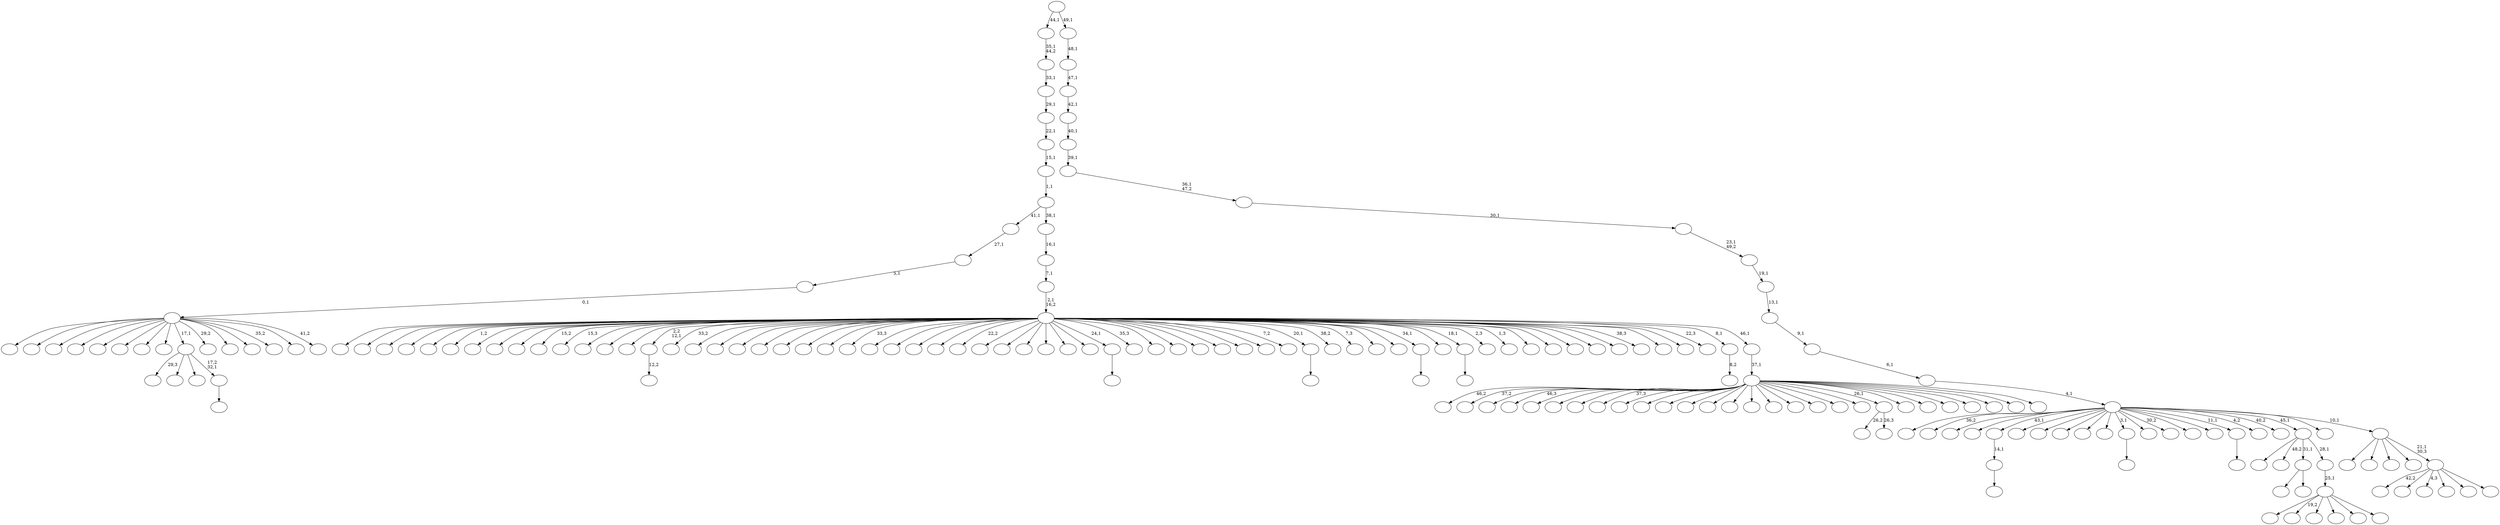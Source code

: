 digraph T {
	200 [label=""]
	199 [label=""]
	198 [label=""]
	197 [label=""]
	196 [label=""]
	195 [label=""]
	194 [label=""]
	193 [label=""]
	192 [label=""]
	191 [label=""]
	190 [label=""]
	189 [label=""]
	188 [label=""]
	187 [label=""]
	186 [label=""]
	185 [label=""]
	184 [label=""]
	183 [label=""]
	182 [label=""]
	181 [label=""]
	180 [label=""]
	179 [label=""]
	178 [label=""]
	177 [label=""]
	176 [label=""]
	175 [label=""]
	174 [label=""]
	173 [label=""]
	172 [label=""]
	171 [label=""]
	170 [label=""]
	169 [label=""]
	168 [label=""]
	167 [label=""]
	166 [label=""]
	165 [label=""]
	164 [label=""]
	163 [label=""]
	162 [label=""]
	161 [label=""]
	160 [label=""]
	159 [label=""]
	158 [label=""]
	157 [label=""]
	156 [label=""]
	155 [label=""]
	154 [label=""]
	153 [label=""]
	152 [label=""]
	151 [label=""]
	150 [label=""]
	149 [label=""]
	148 [label=""]
	147 [label=""]
	146 [label=""]
	145 [label=""]
	144 [label=""]
	143 [label=""]
	142 [label=""]
	141 [label=""]
	140 [label=""]
	139 [label=""]
	138 [label=""]
	137 [label=""]
	136 [label=""]
	135 [label=""]
	134 [label=""]
	133 [label=""]
	132 [label=""]
	131 [label=""]
	130 [label=""]
	129 [label=""]
	128 [label=""]
	127 [label=""]
	126 [label=""]
	125 [label=""]
	124 [label=""]
	123 [label=""]
	122 [label=""]
	121 [label=""]
	120 [label=""]
	119 [label=""]
	118 [label=""]
	117 [label=""]
	116 [label=""]
	115 [label=""]
	114 [label=""]
	113 [label=""]
	112 [label=""]
	111 [label=""]
	110 [label=""]
	109 [label=""]
	108 [label=""]
	107 [label=""]
	106 [label=""]
	105 [label=""]
	104 [label=""]
	103 [label=""]
	102 [label=""]
	101 [label=""]
	100 [label=""]
	99 [label=""]
	98 [label=""]
	97 [label=""]
	96 [label=""]
	95 [label=""]
	94 [label=""]
	93 [label=""]
	92 [label=""]
	91 [label=""]
	90 [label=""]
	89 [label=""]
	88 [label=""]
	87 [label=""]
	86 [label=""]
	85 [label=""]
	84 [label=""]
	83 [label=""]
	82 [label=""]
	81 [label=""]
	80 [label=""]
	79 [label=""]
	78 [label=""]
	77 [label=""]
	76 [label=""]
	75 [label=""]
	74 [label=""]
	73 [label=""]
	72 [label=""]
	71 [label=""]
	70 [label=""]
	69 [label=""]
	68 [label=""]
	67 [label=""]
	66 [label=""]
	65 [label=""]
	64 [label=""]
	63 [label=""]
	62 [label=""]
	61 [label=""]
	60 [label=""]
	59 [label=""]
	58 [label=""]
	57 [label=""]
	56 [label=""]
	55 [label=""]
	54 [label=""]
	53 [label=""]
	52 [label=""]
	51 [label=""]
	50 [label=""]
	49 [label=""]
	48 [label=""]
	47 [label=""]
	46 [label=""]
	45 [label=""]
	44 [label=""]
	43 [label=""]
	42 [label=""]
	41 [label=""]
	40 [label=""]
	39 [label=""]
	38 [label=""]
	37 [label=""]
	36 [label=""]
	35 [label=""]
	34 [label=""]
	33 [label=""]
	32 [label=""]
	31 [label=""]
	30 [label=""]
	29 [label=""]
	28 [label=""]
	27 [label=""]
	26 [label=""]
	25 [label=""]
	24 [label=""]
	23 [label=""]
	22 [label=""]
	21 [label=""]
	20 [label=""]
	19 [label=""]
	18 [label=""]
	17 [label=""]
	16 [label=""]
	15 [label=""]
	14 [label=""]
	13 [label=""]
	12 [label=""]
	11 [label=""]
	10 [label=""]
	9 [label=""]
	8 [label=""]
	7 [label=""]
	6 [label=""]
	5 [label=""]
	4 [label=""]
	3 [label=""]
	2 [label=""]
	1 [label=""]
	0 [label=""]
	186 -> 187 [label=""]
	185 -> 186 [label="14,1"]
	161 -> 162 [label="12,2"]
	134 -> 135 [label=""]
	112 -> 195 [label=""]
	112 -> 113 [label=""]
	109 -> 110 [label=""]
	106 -> 107 [label=""]
	105 -> 165 [label="29,3"]
	105 -> 152 [label=""]
	105 -> 145 [label=""]
	105 -> 106 [label="17,2\n32,1"]
	85 -> 86 [label=""]
	81 -> 82 [label=""]
	72 -> 153 [label="26,2"]
	72 -> 73 [label="26,3"]
	69 -> 70 [label=""]
	66 -> 67 [label=""]
	49 -> 139 [label=""]
	49 -> 127 [label="19,2"]
	49 -> 121 [label=""]
	49 -> 79 [label=""]
	49 -> 71 [label=""]
	49 -> 50 [label=""]
	48 -> 49 [label="25,1"]
	47 -> 190 [label=""]
	47 -> 122 [label="48,2"]
	47 -> 112 [label="31,1"]
	47 -> 48 [label="28,1"]
	38 -> 198 [label=""]
	38 -> 197 [label=""]
	38 -> 180 [label=""]
	38 -> 177 [label=""]
	38 -> 143 [label=""]
	38 -> 137 [label=""]
	38 -> 129 [label=""]
	38 -> 124 [label=""]
	38 -> 105 [label="17,1"]
	38 -> 102 [label="29,2"]
	38 -> 94 [label=""]
	38 -> 65 [label=""]
	38 -> 59 [label="35,2"]
	38 -> 51 [label=""]
	38 -> 39 [label="41,2"]
	37 -> 38 [label="0,1"]
	36 -> 37 [label="5,1"]
	35 -> 36 [label="27,1"]
	32 -> 33 [label="8,2"]
	30 -> 191 [label="46,2"]
	30 -> 182 [label="37,2"]
	30 -> 179 [label=""]
	30 -> 178 [label="46,3"]
	30 -> 171 [label=""]
	30 -> 167 [label=""]
	30 -> 160 [label=""]
	30 -> 150 [label="37,3"]
	30 -> 148 [label=""]
	30 -> 138 [label=""]
	30 -> 128 [label=""]
	30 -> 125 [label=""]
	30 -> 123 [label=""]
	30 -> 120 [label=""]
	30 -> 111 [label=""]
	30 -> 104 [label=""]
	30 -> 93 [label=""]
	30 -> 92 [label=""]
	30 -> 83 [label=""]
	30 -> 80 [label=""]
	30 -> 72 [label="26,1"]
	30 -> 64 [label=""]
	30 -> 62 [label=""]
	30 -> 60 [label=""]
	30 -> 52 [label=""]
	30 -> 44 [label=""]
	30 -> 42 [label=""]
	30 -> 31 [label=""]
	29 -> 30 [label="37,1"]
	28 -> 200 [label=""]
	28 -> 194 [label=""]
	28 -> 183 [label=""]
	28 -> 181 [label=""]
	28 -> 176 [label=""]
	28 -> 175 [label="1,2"]
	28 -> 173 [label=""]
	28 -> 172 [label=""]
	28 -> 170 [label=""]
	28 -> 169 [label="15,2"]
	28 -> 168 [label="15,3"]
	28 -> 166 [label=""]
	28 -> 164 [label=""]
	28 -> 163 [label=""]
	28 -> 161 [label="2,2\n12,1"]
	28 -> 159 [label="33,2"]
	28 -> 158 [label=""]
	28 -> 157 [label=""]
	28 -> 154 [label=""]
	28 -> 151 [label=""]
	28 -> 149 [label=""]
	28 -> 146 [label=""]
	28 -> 144 [label=""]
	28 -> 142 [label="33,3"]
	28 -> 141 [label=""]
	28 -> 133 [label=""]
	28 -> 132 [label=""]
	28 -> 131 [label=""]
	28 -> 130 [label="22,2"]
	28 -> 126 [label=""]
	28 -> 119 [label=""]
	28 -> 118 [label=""]
	28 -> 117 [label=""]
	28 -> 116 [label=""]
	28 -> 114 [label=""]
	28 -> 109 [label="24,1"]
	28 -> 108 [label="35,3"]
	28 -> 103 [label=""]
	28 -> 100 [label=""]
	28 -> 99 [label=""]
	28 -> 97 [label=""]
	28 -> 95 [label=""]
	28 -> 91 [label=""]
	28 -> 89 [label="7,2"]
	28 -> 85 [label="20,1"]
	28 -> 84 [label="38,2"]
	28 -> 77 [label="7,3"]
	28 -> 76 [label=""]
	28 -> 75 [label=""]
	28 -> 69 [label="34,1"]
	28 -> 68 [label=""]
	28 -> 66 [label="18,1"]
	28 -> 63 [label="2,3"]
	28 -> 61 [label="1,3"]
	28 -> 58 [label=""]
	28 -> 57 [label=""]
	28 -> 54 [label=""]
	28 -> 53 [label=""]
	28 -> 46 [label=""]
	28 -> 45 [label="38,3"]
	28 -> 41 [label=""]
	28 -> 40 [label=""]
	28 -> 34 [label="22,3"]
	28 -> 32 [label="8,1"]
	28 -> 29 [label="46,1"]
	27 -> 28 [label="2,1\n16,2"]
	26 -> 27 [label="7,1"]
	25 -> 26 [label="16,1"]
	24 -> 35 [label="41,1"]
	24 -> 25 [label="38,1"]
	23 -> 24 [label="1,1"]
	22 -> 23 [label="15,1"]
	21 -> 22 [label="22,1"]
	20 -> 21 [label="29,1"]
	19 -> 20 [label="33,1"]
	18 -> 19 [label="35,1\n44,2"]
	16 -> 188 [label="42,2"]
	16 -> 101 [label=""]
	16 -> 98 [label="4,3"]
	16 -> 87 [label=""]
	16 -> 55 [label=""]
	16 -> 17 [label=""]
	15 -> 192 [label=""]
	15 -> 155 [label=""]
	15 -> 140 [label=""]
	15 -> 56 [label=""]
	15 -> 16 [label="21,1\n30,3"]
	14 -> 199 [label=""]
	14 -> 196 [label="36,2"]
	14 -> 193 [label=""]
	14 -> 189 [label=""]
	14 -> 185 [label="43,1"]
	14 -> 184 [label=""]
	14 -> 174 [label=""]
	14 -> 156 [label=""]
	14 -> 147 [label=""]
	14 -> 136 [label=""]
	14 -> 134 [label="3,1"]
	14 -> 115 [label=""]
	14 -> 96 [label="30,2"]
	14 -> 90 [label=""]
	14 -> 88 [label=""]
	14 -> 81 [label="11,1"]
	14 -> 78 [label="4,2"]
	14 -> 74 [label="40,2"]
	14 -> 47 [label="45,1"]
	14 -> 43 [label=""]
	14 -> 15 [label="10,1"]
	13 -> 14 [label="4,1"]
	12 -> 13 [label="6,1"]
	11 -> 12 [label="9,1"]
	10 -> 11 [label="13,1"]
	9 -> 10 [label="19,1"]
	8 -> 9 [label="23,1\n49,2"]
	7 -> 8 [label="30,1"]
	6 -> 7 [label="36,1\n47,2"]
	5 -> 6 [label="39,1"]
	4 -> 5 [label="40,1"]
	3 -> 4 [label="42,1"]
	2 -> 3 [label="47,1"]
	1 -> 2 [label="48,1"]
	0 -> 18 [label="44,1"]
	0 -> 1 [label="49,1"]
}
